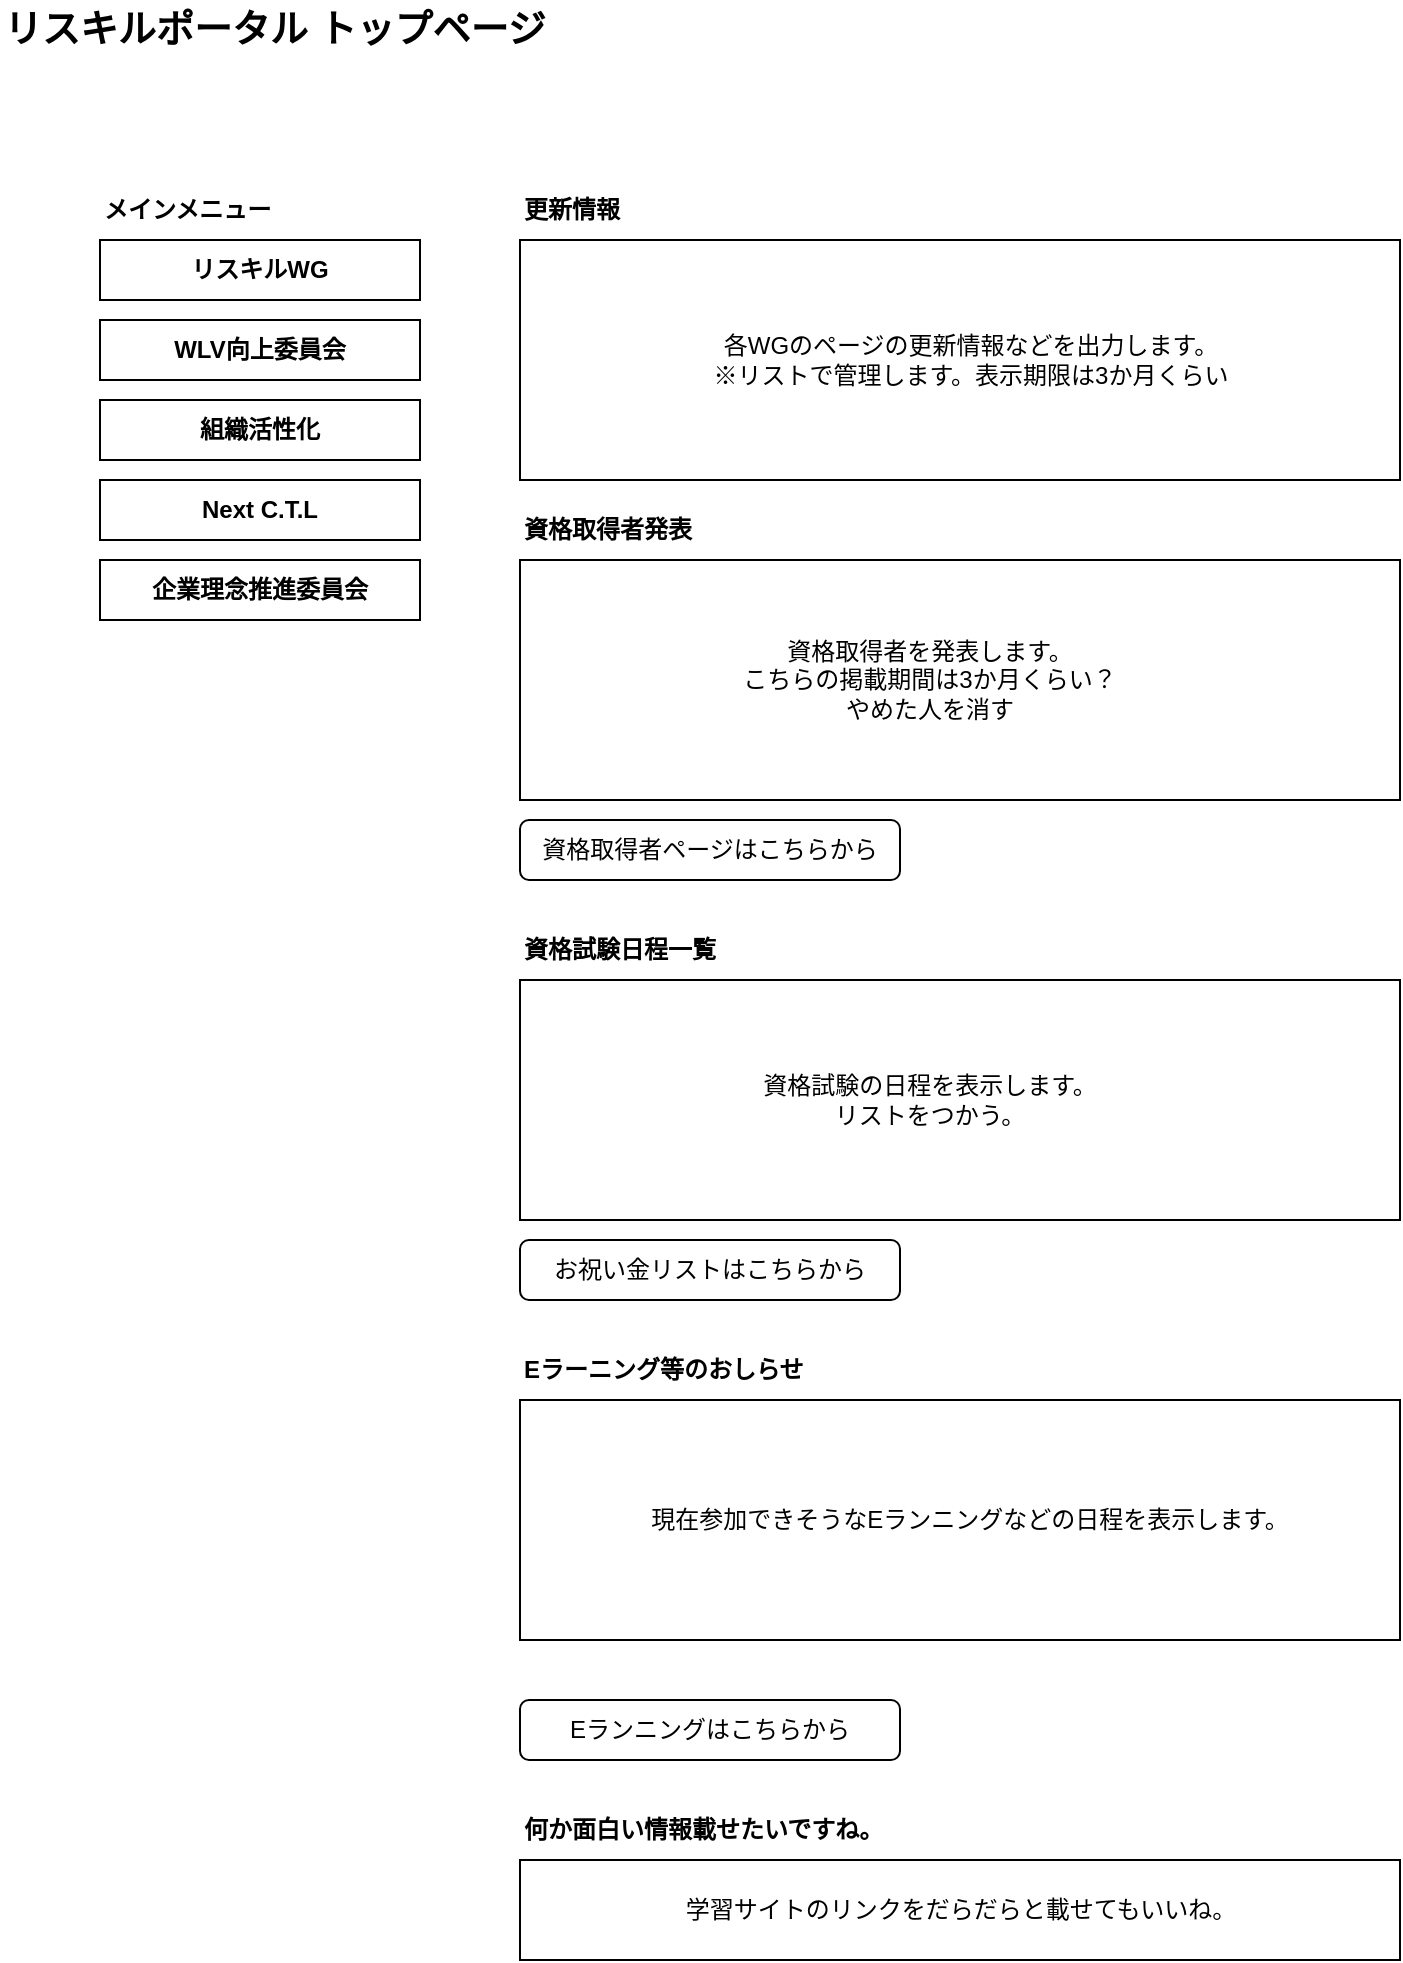 <mxfile version="27.2.0" pages="3">
  <diagram name="メインページ" id="wMeUEnmld4QScc9gEmDQ">
    <mxGraphModel dx="1454" dy="983" grid="1" gridSize="10" guides="1" tooltips="1" connect="1" arrows="1" fold="1" page="1" pageScale="1" pageWidth="827" pageHeight="1169" math="0" shadow="0">
      <root>
        <mxCell id="0" />
        <mxCell id="1" parent="0" />
        <mxCell id="FedPMPM-3f4tM0Vr6WgK-1" value="リスキルポータル トップページ" style="text;html=1;align=left;verticalAlign=middle;whiteSpace=wrap;rounded=0;fontSize=19;fontStyle=1" parent="1" vertex="1">
          <mxGeometry x="30" y="30" width="300" height="30" as="geometry" />
        </mxCell>
        <mxCell id="FedPMPM-3f4tM0Vr6WgK-14" value="更新情報" style="text;html=1;align=left;verticalAlign=middle;whiteSpace=wrap;rounded=0;fontSize=12;fontStyle=1" parent="1" vertex="1">
          <mxGeometry x="290" y="120" width="120" height="30" as="geometry" />
        </mxCell>
        <mxCell id="oiv-4dMFuAl-StK903SG-3" value="何か面白い情報載せたいですね。" style="text;html=1;align=left;verticalAlign=middle;whiteSpace=wrap;rounded=0;fontSize=12;fontStyle=1" vertex="1" parent="1">
          <mxGeometry x="290" y="930" width="240" height="30" as="geometry" />
        </mxCell>
        <mxCell id="oiv-4dMFuAl-StK903SG-4" value="" style="rounded=0;whiteSpace=wrap;html=1;" vertex="1" parent="1">
          <mxGeometry x="290" y="960" width="440" height="50" as="geometry" />
        </mxCell>
        <mxCell id="oiv-4dMFuAl-StK903SG-5" value="学習サイトのリンクをだらだらと載せてもいいね。" style="text;html=1;align=center;verticalAlign=middle;whiteSpace=wrap;rounded=0;" vertex="1" parent="1">
          <mxGeometry x="342.5" y="970" width="335" height="30" as="geometry" />
        </mxCell>
        <mxCell id="il_miRCFdZd_Thjj5DIv-1" value="資格取得者発表" style="text;html=1;align=left;verticalAlign=middle;whiteSpace=wrap;rounded=0;fontSize=12;fontStyle=1" vertex="1" parent="1">
          <mxGeometry x="290" y="280" width="120" height="30" as="geometry" />
        </mxCell>
        <mxCell id="il_miRCFdZd_Thjj5DIv-4" value="資格試験日程一覧" style="text;html=1;align=left;verticalAlign=middle;whiteSpace=wrap;rounded=0;fontSize=12;fontStyle=1" vertex="1" parent="1">
          <mxGeometry x="290" y="490" width="120" height="30" as="geometry" />
        </mxCell>
        <mxCell id="il_miRCFdZd_Thjj5DIv-7" value="Eラーニング等のおしらせ" style="text;html=1;align=left;verticalAlign=middle;whiteSpace=wrap;rounded=0;fontSize=12;fontStyle=1" vertex="1" parent="1">
          <mxGeometry x="290" y="700" width="160" height="30" as="geometry" />
        </mxCell>
        <mxCell id="il_miRCFdZd_Thjj5DIv-8" value="" style="rounded=0;whiteSpace=wrap;html=1;" vertex="1" parent="1">
          <mxGeometry x="290" y="730" width="440" height="120" as="geometry" />
        </mxCell>
        <mxCell id="il_miRCFdZd_Thjj5DIv-9" value="現在参加できそうなEランニングなどの日程を表示します。" style="text;html=1;align=center;verticalAlign=middle;whiteSpace=wrap;rounded=0;" vertex="1" parent="1">
          <mxGeometry x="330" y="775" width="370" height="30" as="geometry" />
        </mxCell>
        <mxCell id="c4v6A1TwBVcsJ7pFR3_V-1" value="お祝い金リストはこちらから" style="rounded=1;whiteSpace=wrap;html=1;" vertex="1" parent="1">
          <mxGeometry x="290" y="650" width="190" height="30" as="geometry" />
        </mxCell>
        <mxCell id="c4v6A1TwBVcsJ7pFR3_V-2" value="Eランニングはこちらから" style="rounded=1;whiteSpace=wrap;html=1;" vertex="1" parent="1">
          <mxGeometry x="290" y="880" width="190" height="30" as="geometry" />
        </mxCell>
        <mxCell id="c4v6A1TwBVcsJ7pFR3_V-3" value="資格取得者ページはこちらから" style="rounded=1;whiteSpace=wrap;html=1;" vertex="1" parent="1">
          <mxGeometry x="290" y="440" width="190" height="30" as="geometry" />
        </mxCell>
        <mxCell id="FedPMPM-3f4tM0Vr6WgK-15" value="" style="rounded=0;whiteSpace=wrap;html=1;" parent="1" vertex="1">
          <mxGeometry x="290" y="150" width="440" height="120" as="geometry" />
        </mxCell>
        <mxCell id="il_miRCFdZd_Thjj5DIv-2" value="" style="rounded=0;whiteSpace=wrap;html=1;" vertex="1" parent="1">
          <mxGeometry x="290" y="310" width="440" height="120" as="geometry" />
        </mxCell>
        <mxCell id="il_miRCFdZd_Thjj5DIv-5" value="" style="rounded=0;whiteSpace=wrap;html=1;" vertex="1" parent="1">
          <mxGeometry x="290" y="520" width="440" height="120" as="geometry" />
        </mxCell>
        <mxCell id="il_miRCFdZd_Thjj5DIv-6" value="資格試験の日程を表示します。&lt;div&gt;リストをつかう。&lt;/div&gt;" style="text;html=1;align=center;verticalAlign=middle;whiteSpace=wrap;rounded=0;" vertex="1" parent="1">
          <mxGeometry x="380" y="540" width="230" height="80" as="geometry" />
        </mxCell>
        <mxCell id="il_miRCFdZd_Thjj5DIv-3" value="資格取得者を発表します。&lt;div&gt;こちらの掲載期間は3か月くらい？&lt;/div&gt;&lt;div&gt;やめた人を消す&lt;/div&gt;" style="text;html=1;align=center;verticalAlign=middle;whiteSpace=wrap;rounded=0;" vertex="1" parent="1">
          <mxGeometry x="380" y="340" width="230" height="60" as="geometry" />
        </mxCell>
        <mxCell id="oiv-4dMFuAl-StK903SG-1" value="各WGのページの更新情報などを出力します。&lt;div&gt;※リストで管理します。表示期限は3か月くらい&lt;/div&gt;" style="text;html=1;align=center;verticalAlign=middle;whiteSpace=wrap;rounded=0;" vertex="1" parent="1">
          <mxGeometry x="367.5" y="182.5" width="295" height="55" as="geometry" />
        </mxCell>
        <mxCell id="aWnUI_tGvnglUYrXrIqi-3" value="" style="group" vertex="1" connectable="0" parent="1">
          <mxGeometry x="80" y="120" width="160" height="220" as="geometry" />
        </mxCell>
        <mxCell id="FedPMPM-3f4tM0Vr6WgK-2" value="メインメニュー" style="text;html=1;align=left;verticalAlign=middle;whiteSpace=wrap;rounded=0;fontSize=12;fontStyle=1" parent="aWnUI_tGvnglUYrXrIqi-3" vertex="1">
          <mxGeometry width="160" height="30" as="geometry" />
        </mxCell>
        <mxCell id="FedPMPM-3f4tM0Vr6WgK-3" value="" style="rounded=0;whiteSpace=wrap;html=1;" parent="aWnUI_tGvnglUYrXrIqi-3" vertex="1">
          <mxGeometry y="30" width="160" height="30" as="geometry" />
        </mxCell>
        <mxCell id="FedPMPM-3f4tM0Vr6WgK-4" value="" style="rounded=0;whiteSpace=wrap;html=1;" parent="aWnUI_tGvnglUYrXrIqi-3" vertex="1">
          <mxGeometry y="70" width="160" height="30" as="geometry" />
        </mxCell>
        <mxCell id="FedPMPM-3f4tM0Vr6WgK-5" value="" style="rounded=0;whiteSpace=wrap;html=1;" parent="aWnUI_tGvnglUYrXrIqi-3" vertex="1">
          <mxGeometry y="110" width="160" height="30" as="geometry" />
        </mxCell>
        <mxCell id="FedPMPM-3f4tM0Vr6WgK-6" value="" style="rounded=0;whiteSpace=wrap;html=1;" parent="aWnUI_tGvnglUYrXrIqi-3" vertex="1">
          <mxGeometry y="150" width="160" height="30" as="geometry" />
        </mxCell>
        <mxCell id="FedPMPM-3f4tM0Vr6WgK-7" value="" style="rounded=0;whiteSpace=wrap;html=1;" parent="aWnUI_tGvnglUYrXrIqi-3" vertex="1">
          <mxGeometry y="190" width="160" height="30" as="geometry" />
        </mxCell>
        <mxCell id="FedPMPM-3f4tM0Vr6WgK-9" value="リスキルWG" style="text;html=1;align=center;verticalAlign=middle;whiteSpace=wrap;rounded=0;fontSize=12;fontStyle=1" parent="aWnUI_tGvnglUYrXrIqi-3" vertex="1">
          <mxGeometry y="30" width="160" height="30" as="geometry" />
        </mxCell>
        <mxCell id="FedPMPM-3f4tM0Vr6WgK-10" value="WLV向上委員会" style="text;html=1;align=center;verticalAlign=middle;whiteSpace=wrap;rounded=0;fontSize=12;fontStyle=1" parent="aWnUI_tGvnglUYrXrIqi-3" vertex="1">
          <mxGeometry y="70" width="160" height="30" as="geometry" />
        </mxCell>
        <mxCell id="FedPMPM-3f4tM0Vr6WgK-11" value="組織活性化" style="text;html=1;align=center;verticalAlign=middle;whiteSpace=wrap;rounded=0;fontSize=12;fontStyle=1" parent="aWnUI_tGvnglUYrXrIqi-3" vertex="1">
          <mxGeometry y="110" width="160" height="30" as="geometry" />
        </mxCell>
        <mxCell id="FedPMPM-3f4tM0Vr6WgK-12" value="Next C.T.L" style="text;html=1;align=center;verticalAlign=middle;whiteSpace=wrap;rounded=0;fontSize=12;fontStyle=1" parent="aWnUI_tGvnglUYrXrIqi-3" vertex="1">
          <mxGeometry y="150" width="160" height="30" as="geometry" />
        </mxCell>
        <mxCell id="FedPMPM-3f4tM0Vr6WgK-13" value="企業理念推進委員会" style="text;html=1;align=center;verticalAlign=middle;whiteSpace=wrap;rounded=0;fontSize=12;fontStyle=1" parent="aWnUI_tGvnglUYrXrIqi-3" vertex="1">
          <mxGeometry y="190" width="160" height="30" as="geometry" />
        </mxCell>
      </root>
    </mxGraphModel>
  </diagram>
  <diagram id="KC0oikg14A7N1GVqcF_b" name="リスキルサイト">
    <mxGraphModel dx="1018" dy="688" grid="1" gridSize="10" guides="1" tooltips="1" connect="1" arrows="1" fold="1" page="1" pageScale="1" pageWidth="827" pageHeight="1169" math="0" shadow="0">
      <root>
        <mxCell id="0" />
        <mxCell id="1" parent="0" />
        <mxCell id="DO2PiSeSNPy9GDb11soI-1" value="リスキルWG - トップページ" style="text;html=1;align=left;verticalAlign=middle;whiteSpace=wrap;rounded=0;fontSize=19;fontStyle=1" vertex="1" parent="1">
          <mxGeometry x="40" y="40" width="300" height="30" as="geometry" />
        </mxCell>
        <mxCell id="DO2PiSeSNPy9GDb11soI-2" value="メインメニュー" style="text;html=1;align=left;verticalAlign=middle;whiteSpace=wrap;rounded=0;fontSize=12;fontStyle=1" vertex="1" parent="1">
          <mxGeometry x="40" y="170" width="240" height="30" as="geometry" />
        </mxCell>
        <mxCell id="DO2PiSeSNPy9GDb11soI-3" value="" style="rounded=0;whiteSpace=wrap;html=1;" vertex="1" parent="1">
          <mxGeometry x="40" y="200" width="120" height="90" as="geometry" />
        </mxCell>
        <mxCell id="DO2PiSeSNPy9GDb11soI-4" value="" style="rounded=0;whiteSpace=wrap;html=1;" vertex="1" parent="1">
          <mxGeometry x="180" y="200" width="120" height="90" as="geometry" />
        </mxCell>
        <mxCell id="DO2PiSeSNPy9GDb11soI-5" value="" style="rounded=0;whiteSpace=wrap;html=1;" vertex="1" parent="1">
          <mxGeometry x="320" y="200" width="120" height="90" as="geometry" />
        </mxCell>
        <mxCell id="DO2PiSeSNPy9GDb11soI-6" value="" style="rounded=0;whiteSpace=wrap;html=1;" vertex="1" parent="1">
          <mxGeometry x="460" y="200" width="120" height="90" as="geometry" />
        </mxCell>
        <mxCell id="DO2PiSeSNPy9GDb11soI-7" value="" style="rounded=0;whiteSpace=wrap;html=1;" vertex="1" parent="1">
          <mxGeometry x="600" y="200" width="120" height="90" as="geometry" />
        </mxCell>
        <mxCell id="DO2PiSeSNPy9GDb11soI-8" value="リスキルメンバー紹介" style="text;html=1;align=left;verticalAlign=middle;whiteSpace=wrap;rounded=0;fontSize=12;fontStyle=1" vertex="1" parent="1">
          <mxGeometry x="40" y="560" width="240" height="30" as="geometry" />
        </mxCell>
        <mxCell id="DO2PiSeSNPy9GDb11soI-9" value="ドキュメント" style="text;html=1;align=center;verticalAlign=middle;whiteSpace=wrap;rounded=0;fontSize=12;fontStyle=1" vertex="1" parent="1">
          <mxGeometry x="40" y="260" width="120" height="30" as="geometry" />
        </mxCell>
        <mxCell id="DO2PiSeSNPy9GDb11soI-10" value="クラウド環境" style="text;html=1;align=center;verticalAlign=middle;whiteSpace=wrap;rounded=0;fontSize=12;fontStyle=1" vertex="1" parent="1">
          <mxGeometry x="180" y="260" width="120" height="30" as="geometry" />
        </mxCell>
        <mxCell id="DO2PiSeSNPy9GDb11soI-11" value="組織活性化" style="text;html=1;align=center;verticalAlign=middle;whiteSpace=wrap;rounded=0;fontSize=12;fontStyle=1" vertex="1" parent="1">
          <mxGeometry x="320" y="260" width="120" height="30" as="geometry" />
        </mxCell>
        <mxCell id="DO2PiSeSNPy9GDb11soI-12" value="Next C.T.L" style="text;html=1;align=center;verticalAlign=middle;whiteSpace=wrap;rounded=0;fontSize=12;fontStyle=1" vertex="1" parent="1">
          <mxGeometry x="460" y="260" width="120" height="30" as="geometry" />
        </mxCell>
        <mxCell id="DO2PiSeSNPy9GDb11soI-13" value="企業理念推進委員会" style="text;html=1;align=center;verticalAlign=middle;whiteSpace=wrap;rounded=0;fontSize=12;fontStyle=1" vertex="1" parent="1">
          <mxGeometry x="600" y="260" width="120" height="30" as="geometry" />
        </mxCell>
        <mxCell id="DO2PiSeSNPy9GDb11soI-14" value="更新情報" style="text;html=1;align=left;verticalAlign=middle;whiteSpace=wrap;rounded=0;fontSize=12;fontStyle=1" vertex="1" parent="1">
          <mxGeometry x="40" y="310" width="120" height="30" as="geometry" />
        </mxCell>
        <mxCell id="DO2PiSeSNPy9GDb11soI-15" value="" style="rounded=0;whiteSpace=wrap;html=1;" vertex="1" parent="1">
          <mxGeometry x="40" y="340" width="680" height="120" as="geometry" />
        </mxCell>
        <mxCell id="DO2PiSeSNPy9GDb11soI-16" value="おしらせ" style="text;html=1;align=left;verticalAlign=middle;whiteSpace=wrap;rounded=0;fontSize=12;fontStyle=1" vertex="1" parent="1">
          <mxGeometry x="40" y="80" width="240" height="30" as="geometry" />
        </mxCell>
        <mxCell id="DO2PiSeSNPy9GDb11soI-17" value="" style="rounded=0;whiteSpace=wrap;html=1;" vertex="1" parent="1">
          <mxGeometry x="40" y="110" width="680" height="50" as="geometry" />
        </mxCell>
        <mxCell id="DO2PiSeSNPy9GDb11soI-18" value="" style="rounded=0;whiteSpace=wrap;html=1;" vertex="1" parent="1">
          <mxGeometry x="40" y="590" width="120" height="90" as="geometry" />
        </mxCell>
        <mxCell id="DO2PiSeSNPy9GDb11soI-19" value="" style="rounded=0;whiteSpace=wrap;html=1;" vertex="1" parent="1">
          <mxGeometry x="180" y="590" width="120" height="90" as="geometry" />
        </mxCell>
        <mxCell id="DO2PiSeSNPy9GDb11soI-20" value="" style="rounded=0;whiteSpace=wrap;html=1;" vertex="1" parent="1">
          <mxGeometry x="320" y="590" width="120" height="90" as="geometry" />
        </mxCell>
        <mxCell id="DO2PiSeSNPy9GDb11soI-21" value="" style="rounded=0;whiteSpace=wrap;html=1;" vertex="1" parent="1">
          <mxGeometry x="460" y="590" width="120" height="90" as="geometry" />
        </mxCell>
        <mxCell id="DO2PiSeSNPy9GDb11soI-22" value="" style="rounded=0;whiteSpace=wrap;html=1;" vertex="1" parent="1">
          <mxGeometry x="600" y="590" width="120" height="90" as="geometry" />
        </mxCell>
        <mxCell id="DO2PiSeSNPy9GDb11soI-23" value="リスキルWG" style="text;html=1;align=center;verticalAlign=middle;whiteSpace=wrap;rounded=0;fontSize=12;fontStyle=1" vertex="1" parent="1">
          <mxGeometry x="40" y="650" width="120" height="30" as="geometry" />
        </mxCell>
        <mxCell id="DO2PiSeSNPy9GDb11soI-24" value="WLV向上委員会" style="text;html=1;align=center;verticalAlign=middle;whiteSpace=wrap;rounded=0;fontSize=12;fontStyle=1" vertex="1" parent="1">
          <mxGeometry x="180" y="650" width="120" height="30" as="geometry" />
        </mxCell>
        <mxCell id="DO2PiSeSNPy9GDb11soI-25" value="組織活性化" style="text;html=1;align=center;verticalAlign=middle;whiteSpace=wrap;rounded=0;fontSize=12;fontStyle=1" vertex="1" parent="1">
          <mxGeometry x="320" y="650" width="120" height="30" as="geometry" />
        </mxCell>
        <mxCell id="DO2PiSeSNPy9GDb11soI-26" value="Next C.T.L" style="text;html=1;align=center;verticalAlign=middle;whiteSpace=wrap;rounded=0;fontSize=12;fontStyle=1" vertex="1" parent="1">
          <mxGeometry x="460" y="650" width="120" height="30" as="geometry" />
        </mxCell>
        <mxCell id="DO2PiSeSNPy9GDb11soI-27" value="企業理念推進委員会" style="text;html=1;align=center;verticalAlign=middle;whiteSpace=wrap;rounded=0;fontSize=12;fontStyle=1" vertex="1" parent="1">
          <mxGeometry x="600" y="650" width="120" height="30" as="geometry" />
        </mxCell>
        <mxCell id="DO2PiSeSNPy9GDb11soI-28" value="各ページの更新情報などを掲載します。" style="text;html=1;align=center;verticalAlign=middle;whiteSpace=wrap;rounded=0;" vertex="1" parent="1">
          <mxGeometry x="260" y="385" width="230" height="30" as="geometry" />
        </mxCell>
        <mxCell id="DO2PiSeSNPy9GDb11soI-29" value="重要度の高い情報を掲載します。" style="text;html=1;align=center;verticalAlign=middle;whiteSpace=wrap;rounded=0;" vertex="1" parent="1">
          <mxGeometry x="260" y="120" width="230" height="30" as="geometry" />
        </mxCell>
      </root>
    </mxGraphModel>
  </diagram>
  <diagram name="リスキルサイトのコピー" id="lc2Pluh0yq9wfzb1Csjt">
    <mxGraphModel dx="1018" dy="688" grid="1" gridSize="10" guides="1" tooltips="1" connect="1" arrows="1" fold="1" page="1" pageScale="1" pageWidth="827" pageHeight="1169" math="0" shadow="0">
      <root>
        <mxCell id="_4XoBn0VADHWwbgrYfSZ-0" />
        <mxCell id="_4XoBn0VADHWwbgrYfSZ-1" parent="_4XoBn0VADHWwbgrYfSZ-0" />
        <mxCell id="_4XoBn0VADHWwbgrYfSZ-2" value="WLV向上委員会 - トップページ" style="text;html=1;align=left;verticalAlign=middle;whiteSpace=wrap;rounded=0;fontSize=19;fontStyle=1" vertex="1" parent="_4XoBn0VADHWwbgrYfSZ-1">
          <mxGeometry x="40" y="40" width="300" height="30" as="geometry" />
        </mxCell>
        <mxCell id="_4XoBn0VADHWwbgrYfSZ-3" value="メインメニュー" style="text;html=1;align=left;verticalAlign=middle;whiteSpace=wrap;rounded=0;fontSize=12;fontStyle=1" vertex="1" parent="_4XoBn0VADHWwbgrYfSZ-1">
          <mxGeometry x="40" y="170" width="240" height="30" as="geometry" />
        </mxCell>
        <mxCell id="_4XoBn0VADHWwbgrYfSZ-4" value="" style="rounded=0;whiteSpace=wrap;html=1;" vertex="1" parent="_4XoBn0VADHWwbgrYfSZ-1">
          <mxGeometry x="40" y="200" width="120" height="90" as="geometry" />
        </mxCell>
        <mxCell id="_4XoBn0VADHWwbgrYfSZ-5" value="" style="rounded=0;whiteSpace=wrap;html=1;" vertex="1" parent="_4XoBn0VADHWwbgrYfSZ-1">
          <mxGeometry x="180" y="200" width="120" height="90" as="geometry" />
        </mxCell>
        <mxCell id="_4XoBn0VADHWwbgrYfSZ-6" value="" style="rounded=0;whiteSpace=wrap;html=1;" vertex="1" parent="_4XoBn0VADHWwbgrYfSZ-1">
          <mxGeometry x="320" y="200" width="120" height="90" as="geometry" />
        </mxCell>
        <mxCell id="_4XoBn0VADHWwbgrYfSZ-7" value="" style="rounded=0;whiteSpace=wrap;html=1;" vertex="1" parent="_4XoBn0VADHWwbgrYfSZ-1">
          <mxGeometry x="460" y="200" width="120" height="90" as="geometry" />
        </mxCell>
        <mxCell id="_4XoBn0VADHWwbgrYfSZ-8" value="" style="rounded=0;whiteSpace=wrap;html=1;" vertex="1" parent="_4XoBn0VADHWwbgrYfSZ-1">
          <mxGeometry x="600" y="200" width="120" height="90" as="geometry" />
        </mxCell>
        <mxCell id="_4XoBn0VADHWwbgrYfSZ-9" value="リスキルメンバー紹介" style="text;html=1;align=left;verticalAlign=middle;whiteSpace=wrap;rounded=0;fontSize=12;fontStyle=1" vertex="1" parent="_4XoBn0VADHWwbgrYfSZ-1">
          <mxGeometry x="40" y="560" width="240" height="30" as="geometry" />
        </mxCell>
        <mxCell id="_4XoBn0VADHWwbgrYfSZ-10" value="リスキルWG" style="text;html=1;align=center;verticalAlign=middle;whiteSpace=wrap;rounded=0;fontSize=12;fontStyle=1" vertex="1" parent="_4XoBn0VADHWwbgrYfSZ-1">
          <mxGeometry x="40" y="260" width="120" height="30" as="geometry" />
        </mxCell>
        <mxCell id="_4XoBn0VADHWwbgrYfSZ-11" value="WLV向上委員会" style="text;html=1;align=center;verticalAlign=middle;whiteSpace=wrap;rounded=0;fontSize=12;fontStyle=1" vertex="1" parent="_4XoBn0VADHWwbgrYfSZ-1">
          <mxGeometry x="180" y="260" width="120" height="30" as="geometry" />
        </mxCell>
        <mxCell id="_4XoBn0VADHWwbgrYfSZ-12" value="組織活性化" style="text;html=1;align=center;verticalAlign=middle;whiteSpace=wrap;rounded=0;fontSize=12;fontStyle=1" vertex="1" parent="_4XoBn0VADHWwbgrYfSZ-1">
          <mxGeometry x="320" y="260" width="120" height="30" as="geometry" />
        </mxCell>
        <mxCell id="_4XoBn0VADHWwbgrYfSZ-13" value="Next C.T.L" style="text;html=1;align=center;verticalAlign=middle;whiteSpace=wrap;rounded=0;fontSize=12;fontStyle=1" vertex="1" parent="_4XoBn0VADHWwbgrYfSZ-1">
          <mxGeometry x="460" y="260" width="120" height="30" as="geometry" />
        </mxCell>
        <mxCell id="_4XoBn0VADHWwbgrYfSZ-14" value="企業理念推進委員会" style="text;html=1;align=center;verticalAlign=middle;whiteSpace=wrap;rounded=0;fontSize=12;fontStyle=1" vertex="1" parent="_4XoBn0VADHWwbgrYfSZ-1">
          <mxGeometry x="600" y="260" width="120" height="30" as="geometry" />
        </mxCell>
        <mxCell id="_4XoBn0VADHWwbgrYfSZ-15" value="更新情報" style="text;html=1;align=left;verticalAlign=middle;whiteSpace=wrap;rounded=0;fontSize=12;fontStyle=1" vertex="1" parent="_4XoBn0VADHWwbgrYfSZ-1">
          <mxGeometry x="40" y="310" width="120" height="30" as="geometry" />
        </mxCell>
        <mxCell id="_4XoBn0VADHWwbgrYfSZ-16" value="" style="rounded=0;whiteSpace=wrap;html=1;" vertex="1" parent="_4XoBn0VADHWwbgrYfSZ-1">
          <mxGeometry x="40" y="340" width="680" height="120" as="geometry" />
        </mxCell>
        <mxCell id="_4XoBn0VADHWwbgrYfSZ-17" value="おしらせ" style="text;html=1;align=left;verticalAlign=middle;whiteSpace=wrap;rounded=0;fontSize=12;fontStyle=1" vertex="1" parent="_4XoBn0VADHWwbgrYfSZ-1">
          <mxGeometry x="40" y="80" width="240" height="30" as="geometry" />
        </mxCell>
        <mxCell id="_4XoBn0VADHWwbgrYfSZ-18" value="" style="rounded=0;whiteSpace=wrap;html=1;" vertex="1" parent="_4XoBn0VADHWwbgrYfSZ-1">
          <mxGeometry x="40" y="110" width="680" height="50" as="geometry" />
        </mxCell>
        <mxCell id="_4XoBn0VADHWwbgrYfSZ-19" value="" style="rounded=0;whiteSpace=wrap;html=1;" vertex="1" parent="_4XoBn0VADHWwbgrYfSZ-1">
          <mxGeometry x="40" y="590" width="120" height="90" as="geometry" />
        </mxCell>
        <mxCell id="_4XoBn0VADHWwbgrYfSZ-20" value="" style="rounded=0;whiteSpace=wrap;html=1;" vertex="1" parent="_4XoBn0VADHWwbgrYfSZ-1">
          <mxGeometry x="180" y="590" width="120" height="90" as="geometry" />
        </mxCell>
        <mxCell id="_4XoBn0VADHWwbgrYfSZ-21" value="" style="rounded=0;whiteSpace=wrap;html=1;" vertex="1" parent="_4XoBn0VADHWwbgrYfSZ-1">
          <mxGeometry x="320" y="590" width="120" height="90" as="geometry" />
        </mxCell>
        <mxCell id="_4XoBn0VADHWwbgrYfSZ-22" value="" style="rounded=0;whiteSpace=wrap;html=1;" vertex="1" parent="_4XoBn0VADHWwbgrYfSZ-1">
          <mxGeometry x="460" y="590" width="120" height="90" as="geometry" />
        </mxCell>
        <mxCell id="_4XoBn0VADHWwbgrYfSZ-23" value="" style="rounded=0;whiteSpace=wrap;html=1;" vertex="1" parent="_4XoBn0VADHWwbgrYfSZ-1">
          <mxGeometry x="600" y="590" width="120" height="90" as="geometry" />
        </mxCell>
        <mxCell id="_4XoBn0VADHWwbgrYfSZ-24" value="リスキルWG" style="text;html=1;align=center;verticalAlign=middle;whiteSpace=wrap;rounded=0;fontSize=12;fontStyle=1" vertex="1" parent="_4XoBn0VADHWwbgrYfSZ-1">
          <mxGeometry x="40" y="650" width="120" height="30" as="geometry" />
        </mxCell>
        <mxCell id="_4XoBn0VADHWwbgrYfSZ-25" value="WLV向上委員会" style="text;html=1;align=center;verticalAlign=middle;whiteSpace=wrap;rounded=0;fontSize=12;fontStyle=1" vertex="1" parent="_4XoBn0VADHWwbgrYfSZ-1">
          <mxGeometry x="180" y="650" width="120" height="30" as="geometry" />
        </mxCell>
        <mxCell id="_4XoBn0VADHWwbgrYfSZ-26" value="組織活性化" style="text;html=1;align=center;verticalAlign=middle;whiteSpace=wrap;rounded=0;fontSize=12;fontStyle=1" vertex="1" parent="_4XoBn0VADHWwbgrYfSZ-1">
          <mxGeometry x="320" y="650" width="120" height="30" as="geometry" />
        </mxCell>
        <mxCell id="_4XoBn0VADHWwbgrYfSZ-27" value="Next C.T.L" style="text;html=1;align=center;verticalAlign=middle;whiteSpace=wrap;rounded=0;fontSize=12;fontStyle=1" vertex="1" parent="_4XoBn0VADHWwbgrYfSZ-1">
          <mxGeometry x="460" y="650" width="120" height="30" as="geometry" />
        </mxCell>
        <mxCell id="_4XoBn0VADHWwbgrYfSZ-28" value="企業理念推進委員会" style="text;html=1;align=center;verticalAlign=middle;whiteSpace=wrap;rounded=0;fontSize=12;fontStyle=1" vertex="1" parent="_4XoBn0VADHWwbgrYfSZ-1">
          <mxGeometry x="600" y="650" width="120" height="30" as="geometry" />
        </mxCell>
        <mxCell id="_4XoBn0VADHWwbgrYfSZ-29" value="各ページの更新情報などを掲載します。" style="text;html=1;align=center;verticalAlign=middle;whiteSpace=wrap;rounded=0;" vertex="1" parent="_4XoBn0VADHWwbgrYfSZ-1">
          <mxGeometry x="260" y="385" width="230" height="30" as="geometry" />
        </mxCell>
        <mxCell id="_4XoBn0VADHWwbgrYfSZ-30" value="重要度の高い情報を掲載します。" style="text;html=1;align=center;verticalAlign=middle;whiteSpace=wrap;rounded=0;" vertex="1" parent="_4XoBn0VADHWwbgrYfSZ-1">
          <mxGeometry x="260" y="120" width="230" height="30" as="geometry" />
        </mxCell>
      </root>
    </mxGraphModel>
  </diagram>
</mxfile>
